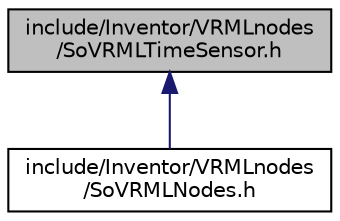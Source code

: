 digraph "include/Inventor/VRMLnodes/SoVRMLTimeSensor.h"
{
 // LATEX_PDF_SIZE
  edge [fontname="Helvetica",fontsize="10",labelfontname="Helvetica",labelfontsize="10"];
  node [fontname="Helvetica",fontsize="10",shape=record];
  Node1 [label="include/Inventor/VRMLnodes\l/SoVRMLTimeSensor.h",height=0.2,width=0.4,color="black", fillcolor="grey75", style="filled", fontcolor="black",tooltip=" "];
  Node1 -> Node2 [dir="back",color="midnightblue",fontsize="10",style="solid",fontname="Helvetica"];
  Node2 [label="include/Inventor/VRMLnodes\l/SoVRMLNodes.h",height=0.2,width=0.4,color="black", fillcolor="white", style="filled",URL="$SoVRMLNodes_8h.html",tooltip=" "];
}

